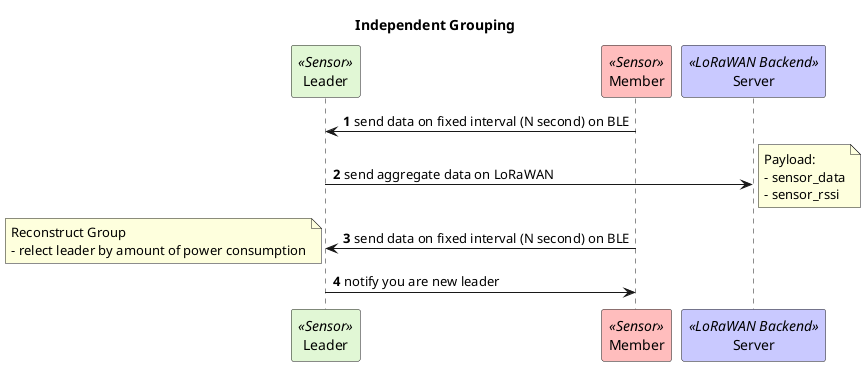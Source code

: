 @startuml
title Independent Grouping
autonumber
'Entity
participant Leader as leader <<Sensor>> #e1f7d5
participant Member as member <<Sensor>> #ffbdbd
participant Server as backend <<LoRaWAN Backend>> #c9c9ff
'Sequence
member -> leader: send data on fixed interval (N second) on BLE
leader -> backend: send aggregate data on LoRaWAN
note right
Payload:
- sensor_data
- sensor_rssi
end note

member -> leader: send data on fixed interval (N second) on BLE
note left
Reconstruct Group
- relect leader by amount of power consumption
end note
leader -> member: notify you are new leader
@enduml